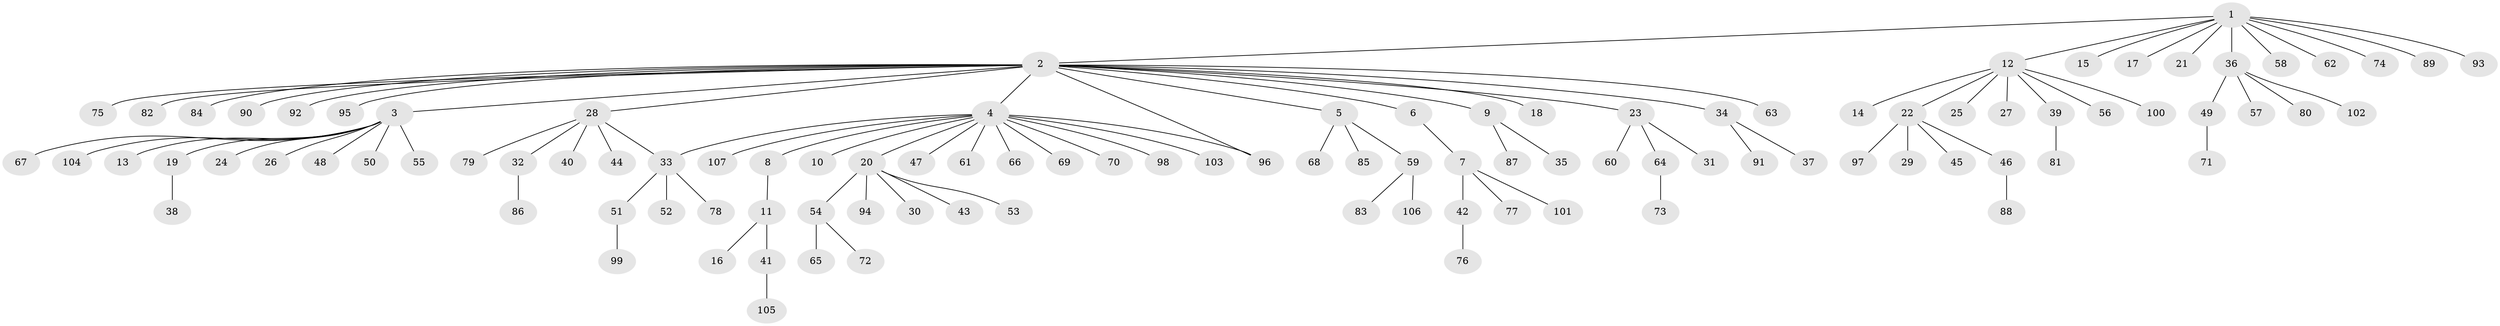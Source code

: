 // coarse degree distribution, {1: 0.7575757575757576, 6: 0.030303030303030304, 2: 0.06060606060606061, 13: 0.030303030303030304, 3: 0.06060606060606061, 5: 0.030303030303030304, 9: 0.030303030303030304}
// Generated by graph-tools (version 1.1) at 2025/36/03/04/25 23:36:45]
// undirected, 107 vertices, 108 edges
graph export_dot {
  node [color=gray90,style=filled];
  1;
  2;
  3;
  4;
  5;
  6;
  7;
  8;
  9;
  10;
  11;
  12;
  13;
  14;
  15;
  16;
  17;
  18;
  19;
  20;
  21;
  22;
  23;
  24;
  25;
  26;
  27;
  28;
  29;
  30;
  31;
  32;
  33;
  34;
  35;
  36;
  37;
  38;
  39;
  40;
  41;
  42;
  43;
  44;
  45;
  46;
  47;
  48;
  49;
  50;
  51;
  52;
  53;
  54;
  55;
  56;
  57;
  58;
  59;
  60;
  61;
  62;
  63;
  64;
  65;
  66;
  67;
  68;
  69;
  70;
  71;
  72;
  73;
  74;
  75;
  76;
  77;
  78;
  79;
  80;
  81;
  82;
  83;
  84;
  85;
  86;
  87;
  88;
  89;
  90;
  91;
  92;
  93;
  94;
  95;
  96;
  97;
  98;
  99;
  100;
  101;
  102;
  103;
  104;
  105;
  106;
  107;
  1 -- 2;
  1 -- 12;
  1 -- 15;
  1 -- 17;
  1 -- 21;
  1 -- 36;
  1 -- 58;
  1 -- 62;
  1 -- 74;
  1 -- 89;
  1 -- 93;
  2 -- 3;
  2 -- 4;
  2 -- 5;
  2 -- 6;
  2 -- 9;
  2 -- 18;
  2 -- 23;
  2 -- 28;
  2 -- 34;
  2 -- 63;
  2 -- 75;
  2 -- 82;
  2 -- 84;
  2 -- 90;
  2 -- 92;
  2 -- 95;
  2 -- 96;
  3 -- 13;
  3 -- 19;
  3 -- 24;
  3 -- 26;
  3 -- 48;
  3 -- 50;
  3 -- 55;
  3 -- 67;
  3 -- 104;
  4 -- 8;
  4 -- 10;
  4 -- 20;
  4 -- 33;
  4 -- 47;
  4 -- 61;
  4 -- 66;
  4 -- 69;
  4 -- 70;
  4 -- 96;
  4 -- 98;
  4 -- 103;
  4 -- 107;
  5 -- 59;
  5 -- 68;
  5 -- 85;
  6 -- 7;
  7 -- 42;
  7 -- 77;
  7 -- 101;
  8 -- 11;
  9 -- 35;
  9 -- 87;
  11 -- 16;
  11 -- 41;
  12 -- 14;
  12 -- 22;
  12 -- 25;
  12 -- 27;
  12 -- 39;
  12 -- 56;
  12 -- 100;
  19 -- 38;
  20 -- 30;
  20 -- 43;
  20 -- 53;
  20 -- 54;
  20 -- 94;
  22 -- 29;
  22 -- 45;
  22 -- 46;
  22 -- 97;
  23 -- 31;
  23 -- 60;
  23 -- 64;
  28 -- 32;
  28 -- 33;
  28 -- 40;
  28 -- 44;
  28 -- 79;
  32 -- 86;
  33 -- 51;
  33 -- 52;
  33 -- 78;
  34 -- 37;
  34 -- 91;
  36 -- 49;
  36 -- 57;
  36 -- 80;
  36 -- 102;
  39 -- 81;
  41 -- 105;
  42 -- 76;
  46 -- 88;
  49 -- 71;
  51 -- 99;
  54 -- 65;
  54 -- 72;
  59 -- 83;
  59 -- 106;
  64 -- 73;
}

